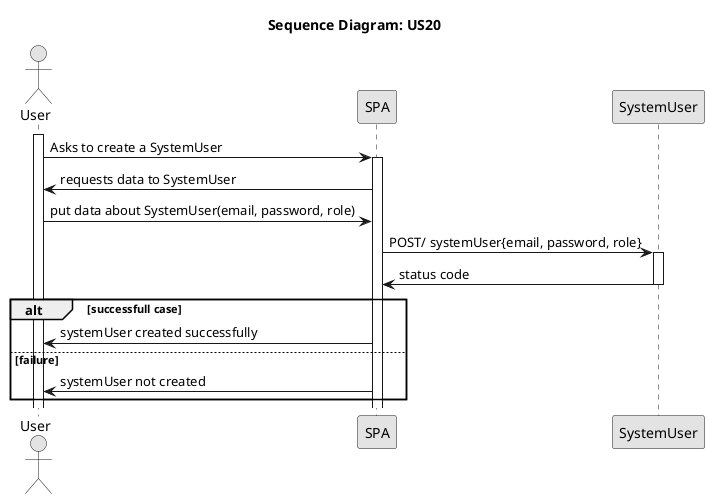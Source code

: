 @startuml

skinparam Monochrome true
skinparam PackageStyle rectangle
skinparam Shadowing false

title Sequence Diagram: US20

actor "User" as User
participant "SPA" as SPA
participant "SystemUser" as SystemUser

activate User

User -> SPA : Asks to create a SystemUser
activate SPA
SPA -> User: requests data to SystemUser
User -> SPA: put data about SystemUser(email, password, role)

SPA -> SystemUser: POST/ systemUser{email, password, role}
activate SystemUser
SystemUser -> SPA: status code
deactivate

alt successfull case
SPA -> User: systemUser created successfully
else failure
SPA -> User: systemUser not created
end

@enduml